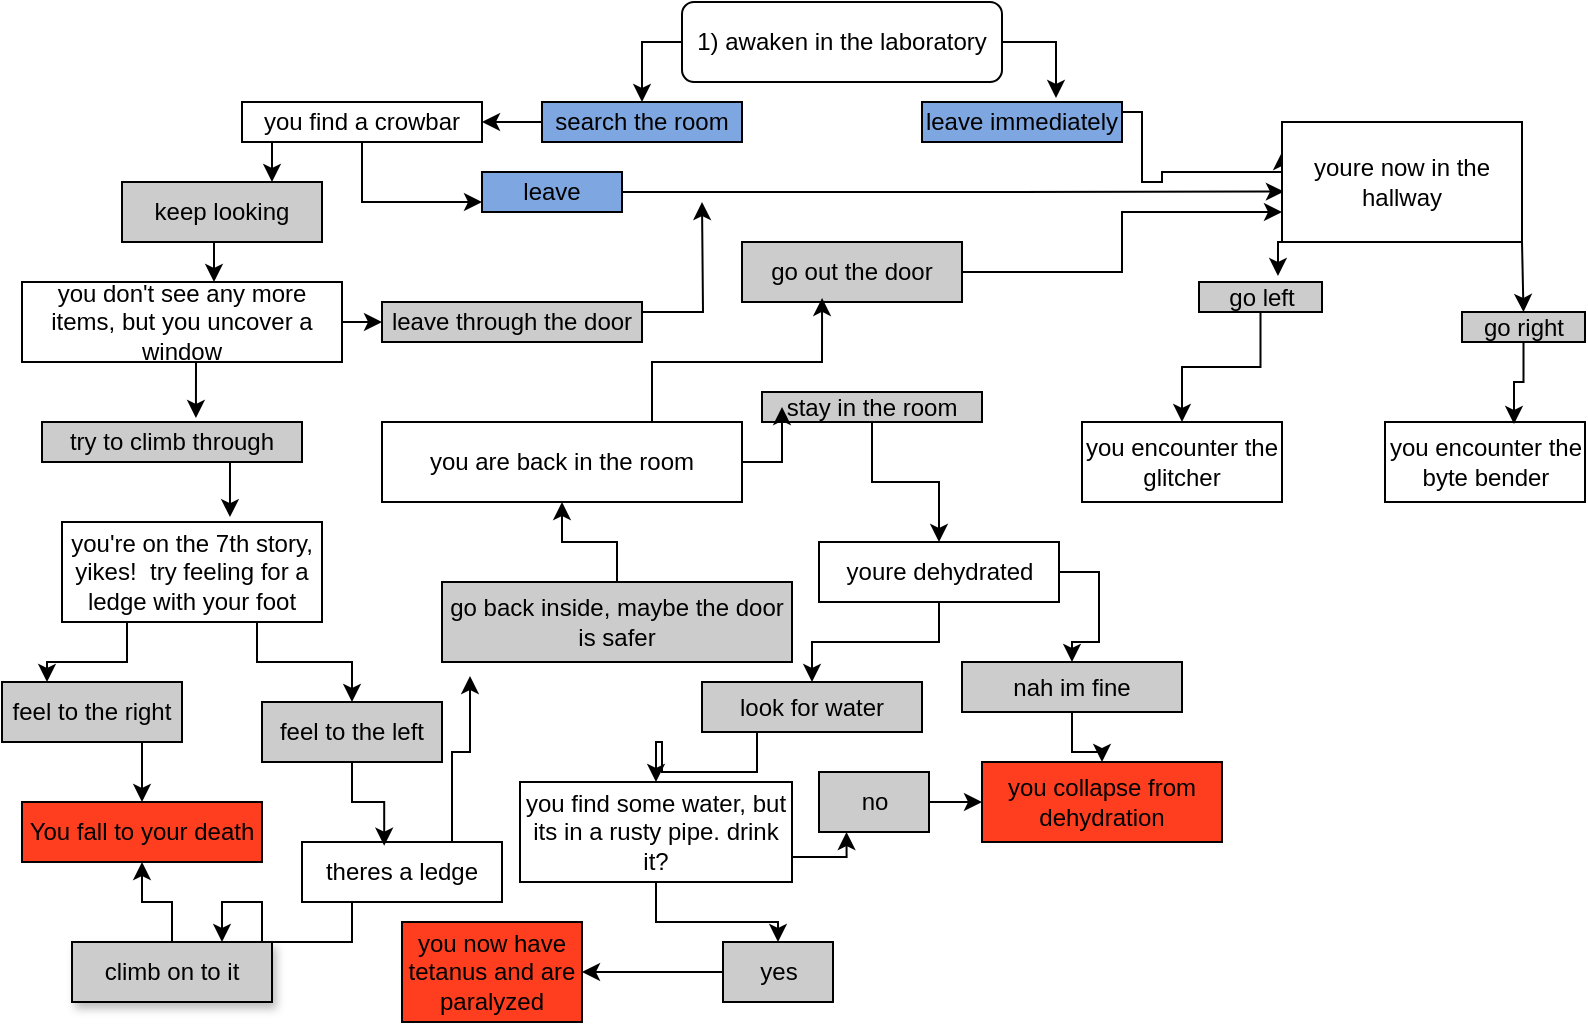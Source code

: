 <mxfile version="24.1.0" type="device" pages="3">
  <diagram id="C5RBs43oDa-KdzZeNtuy" name="main">
    <mxGraphModel dx="1434" dy="771" grid="1" gridSize="10" guides="1" tooltips="1" connect="1" arrows="1" fold="1" page="1" pageScale="1" pageWidth="827" pageHeight="1169" math="0" shadow="0">
      <root>
        <mxCell id="WIyWlLk6GJQsqaUBKTNV-0" />
        <mxCell id="WIyWlLk6GJQsqaUBKTNV-1" parent="WIyWlLk6GJQsqaUBKTNV-0" />
        <mxCell id="tajFt144Meme0_0gXp2e-2" style="edgeStyle=orthogonalEdgeStyle;rounded=0;orthogonalLoop=1;jettySize=auto;html=1;exitX=0;exitY=0.5;exitDx=0;exitDy=0;" parent="WIyWlLk6GJQsqaUBKTNV-1" source="WIyWlLk6GJQsqaUBKTNV-3" target="tajFt144Meme0_0gXp2e-0" edge="1">
          <mxGeometry relative="1" as="geometry" />
        </mxCell>
        <mxCell id="tajFt144Meme0_0gXp2e-4" style="edgeStyle=orthogonalEdgeStyle;rounded=0;orthogonalLoop=1;jettySize=auto;html=1;exitX=1;exitY=0.5;exitDx=0;exitDy=0;entryX=0.67;entryY=-0.1;entryDx=0;entryDy=0;entryPerimeter=0;" parent="WIyWlLk6GJQsqaUBKTNV-1" source="WIyWlLk6GJQsqaUBKTNV-3" target="tajFt144Meme0_0gXp2e-1" edge="1">
          <mxGeometry relative="1" as="geometry" />
        </mxCell>
        <mxCell id="WIyWlLk6GJQsqaUBKTNV-3" value="1) awaken in the laboratory" style="rounded=1;whiteSpace=wrap;html=1;fontSize=12;glass=0;strokeWidth=1;shadow=0;fillColor=#FFFFFF;" parent="WIyWlLk6GJQsqaUBKTNV-1" vertex="1">
          <mxGeometry x="340" width="160" height="40" as="geometry" />
        </mxCell>
        <mxCell id="tajFt144Meme0_0gXp2e-7" style="edgeStyle=orthogonalEdgeStyle;rounded=0;orthogonalLoop=1;jettySize=auto;html=1;exitX=0;exitY=0.5;exitDx=0;exitDy=0;entryX=1;entryY=0.5;entryDx=0;entryDy=0;fillColor=#7EA6E0;" parent="WIyWlLk6GJQsqaUBKTNV-1" source="tajFt144Meme0_0gXp2e-0" target="tajFt144Meme0_0gXp2e-6" edge="1">
          <mxGeometry relative="1" as="geometry" />
        </mxCell>
        <mxCell id="tajFt144Meme0_0gXp2e-0" value="search the room" style="rounded=0;whiteSpace=wrap;html=1;fillColor=#7EA6E0;" parent="WIyWlLk6GJQsqaUBKTNV-1" vertex="1">
          <mxGeometry x="270" y="50" width="100" height="20" as="geometry" />
        </mxCell>
        <mxCell id="tajFt144Meme0_0gXp2e-13" style="edgeStyle=orthogonalEdgeStyle;rounded=0;orthogonalLoop=1;jettySize=auto;html=1;exitX=1;exitY=0.25;exitDx=0;exitDy=0;entryX=0;entryY=0.25;entryDx=0;entryDy=0;" parent="WIyWlLk6GJQsqaUBKTNV-1" source="tajFt144Meme0_0gXp2e-1" target="MbkP6upGsImHyuMTCcEk-66" edge="1">
          <mxGeometry relative="1" as="geometry">
            <mxPoint x="580" y="55" as="targetPoint" />
            <Array as="points">
              <mxPoint x="570" y="55" />
              <mxPoint x="570" y="90" />
              <mxPoint x="580" y="90" />
              <mxPoint x="580" y="85" />
            </Array>
          </mxGeometry>
        </mxCell>
        <mxCell id="tajFt144Meme0_0gXp2e-1" value="leave immediately" style="rounded=0;whiteSpace=wrap;html=1;fillColor=#7EA6E0;" parent="WIyWlLk6GJQsqaUBKTNV-1" vertex="1">
          <mxGeometry x="460" y="50" width="100" height="20" as="geometry" />
        </mxCell>
        <mxCell id="tajFt144Meme0_0gXp2e-11" style="edgeStyle=orthogonalEdgeStyle;rounded=0;orthogonalLoop=1;jettySize=auto;html=1;exitX=0.5;exitY=1;exitDx=0;exitDy=0;entryX=0;entryY=0.75;entryDx=0;entryDy=0;fillColor=#7EA6E0;" parent="WIyWlLk6GJQsqaUBKTNV-1" source="tajFt144Meme0_0gXp2e-6" target="tajFt144Meme0_0gXp2e-9" edge="1">
          <mxGeometry relative="1" as="geometry" />
        </mxCell>
        <mxCell id="MbkP6upGsImHyuMTCcEk-0" style="edgeStyle=orthogonalEdgeStyle;rounded=0;orthogonalLoop=1;jettySize=auto;html=1;exitX=0.25;exitY=1;exitDx=0;exitDy=0;entryX=0.75;entryY=0;entryDx=0;entryDy=0;fillColor=#7EA6E0;" parent="WIyWlLk6GJQsqaUBKTNV-1" source="tajFt144Meme0_0gXp2e-6" target="tajFt144Meme0_0gXp2e-8" edge="1">
          <mxGeometry relative="1" as="geometry" />
        </mxCell>
        <mxCell id="tajFt144Meme0_0gXp2e-6" value="you find a crowbar" style="rounded=0;whiteSpace=wrap;html=1;fillColor=#FFFFFF;" parent="WIyWlLk6GJQsqaUBKTNV-1" vertex="1">
          <mxGeometry x="120" y="50" width="120" height="20" as="geometry" />
        </mxCell>
        <mxCell id="tajFt144Meme0_0gXp2e-8" value="keep looking" style="rounded=0;whiteSpace=wrap;html=1;fillColor=#CCCCCC;" parent="WIyWlLk6GJQsqaUBKTNV-1" vertex="1">
          <mxGeometry x="60" y="90" width="100" height="30" as="geometry" />
        </mxCell>
        <mxCell id="tajFt144Meme0_0gXp2e-12" style="edgeStyle=orthogonalEdgeStyle;rounded=0;orthogonalLoop=1;jettySize=auto;html=1;exitX=1;exitY=0.5;exitDx=0;exitDy=0;entryX=0.008;entryY=0.58;entryDx=0;entryDy=0;entryPerimeter=0;" parent="WIyWlLk6GJQsqaUBKTNV-1" source="tajFt144Meme0_0gXp2e-9" target="MbkP6upGsImHyuMTCcEk-66" edge="1">
          <mxGeometry relative="1" as="geometry">
            <mxPoint x="570" y="95" as="targetPoint" />
          </mxGeometry>
        </mxCell>
        <mxCell id="tajFt144Meme0_0gXp2e-9" value="leave" style="rounded=0;whiteSpace=wrap;html=1;fillColor=#7EA6E0;" parent="WIyWlLk6GJQsqaUBKTNV-1" vertex="1">
          <mxGeometry x="240" y="85" width="70" height="20" as="geometry" />
        </mxCell>
        <mxCell id="MbkP6upGsImHyuMTCcEk-6" style="edgeStyle=orthogonalEdgeStyle;rounded=0;orthogonalLoop=1;jettySize=auto;html=1;exitX=1;exitY=0.5;exitDx=0;exitDy=0;entryX=0;entryY=0.5;entryDx=0;entryDy=0;" parent="WIyWlLk6GJQsqaUBKTNV-1" source="MbkP6upGsImHyuMTCcEk-1" target="MbkP6upGsImHyuMTCcEk-4" edge="1">
          <mxGeometry relative="1" as="geometry" />
        </mxCell>
        <mxCell id="MbkP6upGsImHyuMTCcEk-1" value="you don&#39;t see any more items, but you uncover a window" style="rounded=0;whiteSpace=wrap;html=1;fillColor=#FFFFFF;" parent="WIyWlLk6GJQsqaUBKTNV-1" vertex="1">
          <mxGeometry x="10" y="140" width="160" height="40" as="geometry" />
        </mxCell>
        <mxCell id="MbkP6upGsImHyuMTCcEk-2" style="edgeStyle=orthogonalEdgeStyle;rounded=0;orthogonalLoop=1;jettySize=auto;html=1;exitX=0.5;exitY=1;exitDx=0;exitDy=0;entryX=0.6;entryY=0;entryDx=0;entryDy=0;entryPerimeter=0;" parent="WIyWlLk6GJQsqaUBKTNV-1" source="tajFt144Meme0_0gXp2e-8" target="MbkP6upGsImHyuMTCcEk-1" edge="1">
          <mxGeometry relative="1" as="geometry" />
        </mxCell>
        <mxCell id="MbkP6upGsImHyuMTCcEk-3" value="try to climb through" style="rounded=0;whiteSpace=wrap;html=1;fillColor=#CCCCCC;" parent="WIyWlLk6GJQsqaUBKTNV-1" vertex="1">
          <mxGeometry x="20" y="210" width="130" height="20" as="geometry" />
        </mxCell>
        <mxCell id="MbkP6upGsImHyuMTCcEk-7" style="edgeStyle=orthogonalEdgeStyle;rounded=0;orthogonalLoop=1;jettySize=auto;html=1;exitX=1;exitY=0.25;exitDx=0;exitDy=0;" parent="WIyWlLk6GJQsqaUBKTNV-1" source="MbkP6upGsImHyuMTCcEk-4" edge="1">
          <mxGeometry relative="1" as="geometry">
            <mxPoint x="350" y="100" as="targetPoint" />
          </mxGeometry>
        </mxCell>
        <mxCell id="MbkP6upGsImHyuMTCcEk-4" value="leave through the door" style="rounded=0;whiteSpace=wrap;html=1;fillColor=#CCCCCC;" parent="WIyWlLk6GJQsqaUBKTNV-1" vertex="1">
          <mxGeometry x="190" y="150" width="130" height="20" as="geometry" />
        </mxCell>
        <mxCell id="MbkP6upGsImHyuMTCcEk-5" style="edgeStyle=orthogonalEdgeStyle;rounded=0;orthogonalLoop=1;jettySize=auto;html=1;exitX=0.5;exitY=1;exitDx=0;exitDy=0;entryX=0.592;entryY=-0.1;entryDx=0;entryDy=0;entryPerimeter=0;" parent="WIyWlLk6GJQsqaUBKTNV-1" source="MbkP6upGsImHyuMTCcEk-1" target="MbkP6upGsImHyuMTCcEk-3" edge="1">
          <mxGeometry relative="1" as="geometry" />
        </mxCell>
        <mxCell id="MbkP6upGsImHyuMTCcEk-16" style="edgeStyle=orthogonalEdgeStyle;rounded=0;orthogonalLoop=1;jettySize=auto;html=1;exitX=0.25;exitY=1;exitDx=0;exitDy=0;entryX=0.25;entryY=0;entryDx=0;entryDy=0;" parent="WIyWlLk6GJQsqaUBKTNV-1" source="MbkP6upGsImHyuMTCcEk-8" target="MbkP6upGsImHyuMTCcEk-11" edge="1">
          <mxGeometry relative="1" as="geometry" />
        </mxCell>
        <mxCell id="MbkP6upGsImHyuMTCcEk-18" style="edgeStyle=orthogonalEdgeStyle;rounded=0;orthogonalLoop=1;jettySize=auto;html=1;exitX=0.75;exitY=1;exitDx=0;exitDy=0;entryX=0.5;entryY=0;entryDx=0;entryDy=0;" parent="WIyWlLk6GJQsqaUBKTNV-1" source="MbkP6upGsImHyuMTCcEk-8" target="MbkP6upGsImHyuMTCcEk-10" edge="1">
          <mxGeometry relative="1" as="geometry" />
        </mxCell>
        <mxCell id="MbkP6upGsImHyuMTCcEk-8" value="you&#39;re on the 7th story, yikes!&amp;nbsp; try feeling for a ledge with your foot" style="rounded=0;whiteSpace=wrap;html=1;" parent="WIyWlLk6GJQsqaUBKTNV-1" vertex="1">
          <mxGeometry x="30" y="260" width="130" height="50" as="geometry" />
        </mxCell>
        <mxCell id="MbkP6upGsImHyuMTCcEk-9" style="edgeStyle=orthogonalEdgeStyle;rounded=0;orthogonalLoop=1;jettySize=auto;html=1;exitX=0.75;exitY=1;exitDx=0;exitDy=0;entryX=0.646;entryY=-0.049;entryDx=0;entryDy=0;entryPerimeter=0;" parent="WIyWlLk6GJQsqaUBKTNV-1" source="MbkP6upGsImHyuMTCcEk-3" target="MbkP6upGsImHyuMTCcEk-8" edge="1">
          <mxGeometry relative="1" as="geometry" />
        </mxCell>
        <mxCell id="MbkP6upGsImHyuMTCcEk-10" value="feel to the left" style="rounded=0;whiteSpace=wrap;html=1;fillColor=#CCCCCC;" parent="WIyWlLk6GJQsqaUBKTNV-1" vertex="1">
          <mxGeometry x="130" y="350" width="90" height="30" as="geometry" />
        </mxCell>
        <mxCell id="MbkP6upGsImHyuMTCcEk-15" style="edgeStyle=orthogonalEdgeStyle;rounded=0;orthogonalLoop=1;jettySize=auto;html=1;exitX=0.5;exitY=1;exitDx=0;exitDy=0;entryX=0.5;entryY=0;entryDx=0;entryDy=0;" parent="WIyWlLk6GJQsqaUBKTNV-1" source="MbkP6upGsImHyuMTCcEk-11" target="MbkP6upGsImHyuMTCcEk-14" edge="1">
          <mxGeometry relative="1" as="geometry" />
        </mxCell>
        <mxCell id="MbkP6upGsImHyuMTCcEk-11" value="feel to the right" style="rounded=0;whiteSpace=wrap;html=1;fillColor=#CCCCCC;" parent="WIyWlLk6GJQsqaUBKTNV-1" vertex="1">
          <mxGeometry y="340" width="90" height="30" as="geometry" />
        </mxCell>
        <mxCell id="MbkP6upGsImHyuMTCcEk-14" value="You fall to your death" style="rounded=0;whiteSpace=wrap;html=1;fillColor=#FF3D1F;" parent="WIyWlLk6GJQsqaUBKTNV-1" vertex="1">
          <mxGeometry x="10" y="400" width="120" height="30" as="geometry" />
        </mxCell>
        <mxCell id="MbkP6upGsImHyuMTCcEk-24" style="edgeStyle=orthogonalEdgeStyle;rounded=0;orthogonalLoop=1;jettySize=auto;html=1;exitX=0.25;exitY=1;exitDx=0;exitDy=0;entryX=0.75;entryY=0;entryDx=0;entryDy=0;" parent="WIyWlLk6GJQsqaUBKTNV-1" source="MbkP6upGsImHyuMTCcEk-20" target="MbkP6upGsImHyuMTCcEk-21" edge="1">
          <mxGeometry relative="1" as="geometry" />
        </mxCell>
        <mxCell id="MbkP6upGsImHyuMTCcEk-20" value="theres a ledge" style="rounded=0;whiteSpace=wrap;html=1;" parent="WIyWlLk6GJQsqaUBKTNV-1" vertex="1">
          <mxGeometry x="150" y="420" width="100" height="30" as="geometry" />
        </mxCell>
        <mxCell id="MbkP6upGsImHyuMTCcEk-23" style="edgeStyle=orthogonalEdgeStyle;rounded=0;orthogonalLoop=1;jettySize=auto;html=1;exitX=0.5;exitY=0;exitDx=0;exitDy=0;" parent="WIyWlLk6GJQsqaUBKTNV-1" source="MbkP6upGsImHyuMTCcEk-21" target="MbkP6upGsImHyuMTCcEk-14" edge="1">
          <mxGeometry relative="1" as="geometry" />
        </mxCell>
        <mxCell id="MbkP6upGsImHyuMTCcEk-42" value="" style="edgeStyle=orthogonalEdgeStyle;rounded=0;orthogonalLoop=1;jettySize=auto;html=1;" parent="WIyWlLk6GJQsqaUBKTNV-1" source="MbkP6upGsImHyuMTCcEk-22" target="MbkP6upGsImHyuMTCcEk-29" edge="1">
          <mxGeometry relative="1" as="geometry" />
        </mxCell>
        <mxCell id="MbkP6upGsImHyuMTCcEk-22" value="go back inside, maybe the door is safer" style="rounded=0;whiteSpace=wrap;html=1;fillColor=#CCCCCC;" parent="WIyWlLk6GJQsqaUBKTNV-1" vertex="1">
          <mxGeometry x="220" y="290" width="175" height="40" as="geometry" />
        </mxCell>
        <mxCell id="MbkP6upGsImHyuMTCcEk-48" value="" style="edgeStyle=orthogonalEdgeStyle;rounded=0;orthogonalLoop=1;jettySize=auto;html=1;" parent="WIyWlLk6GJQsqaUBKTNV-1" source="MbkP6upGsImHyuMTCcEk-26" target="MbkP6upGsImHyuMTCcEk-47" edge="1">
          <mxGeometry relative="1" as="geometry" />
        </mxCell>
        <mxCell id="MbkP6upGsImHyuMTCcEk-26" value="stay in the room" style="rounded=0;whiteSpace=wrap;html=1;fillColor=#CCCCCC;" parent="WIyWlLk6GJQsqaUBKTNV-1" vertex="1">
          <mxGeometry x="380" y="195" width="110" height="15" as="geometry" />
        </mxCell>
        <mxCell id="MbkP6upGsImHyuMTCcEk-27" style="edgeStyle=orthogonalEdgeStyle;rounded=0;orthogonalLoop=1;jettySize=auto;html=1;exitX=0.5;exitY=1;exitDx=0;exitDy=0;entryX=0.411;entryY=0.062;entryDx=0;entryDy=0;entryPerimeter=0;" parent="WIyWlLk6GJQsqaUBKTNV-1" source="MbkP6upGsImHyuMTCcEk-10" target="MbkP6upGsImHyuMTCcEk-20" edge="1">
          <mxGeometry relative="1" as="geometry" />
        </mxCell>
        <mxCell id="MbkP6upGsImHyuMTCcEk-21" value="climb on to it" style="rounded=0;whiteSpace=wrap;html=1;shadow=1;fillColor=#CCCCCC;" parent="WIyWlLk6GJQsqaUBKTNV-1" vertex="1">
          <mxGeometry x="35" y="470" width="100" height="30" as="geometry" />
        </mxCell>
        <mxCell id="MbkP6upGsImHyuMTCcEk-44" style="edgeStyle=orthogonalEdgeStyle;rounded=0;orthogonalLoop=1;jettySize=auto;html=1;entryX=0;entryY=0.75;entryDx=0;entryDy=0;" parent="WIyWlLk6GJQsqaUBKTNV-1" source="MbkP6upGsImHyuMTCcEk-28" target="MbkP6upGsImHyuMTCcEk-66" edge="1">
          <mxGeometry relative="1" as="geometry">
            <mxPoint x="560" y="120" as="targetPoint" />
          </mxGeometry>
        </mxCell>
        <mxCell id="MbkP6upGsImHyuMTCcEk-28" value="go out the door" style="rounded=0;whiteSpace=wrap;html=1;fillColor=#CCCCCC;" parent="WIyWlLk6GJQsqaUBKTNV-1" vertex="1">
          <mxGeometry x="370" y="120" width="110" height="30" as="geometry" />
        </mxCell>
        <mxCell id="MbkP6upGsImHyuMTCcEk-46" value="" style="edgeStyle=orthogonalEdgeStyle;rounded=0;orthogonalLoop=1;jettySize=auto;html=1;" parent="WIyWlLk6GJQsqaUBKTNV-1" source="MbkP6upGsImHyuMTCcEk-29" target="MbkP6upGsImHyuMTCcEk-26" edge="1">
          <mxGeometry relative="1" as="geometry" />
        </mxCell>
        <mxCell id="MbkP6upGsImHyuMTCcEk-29" value="you are back in the room" style="rounded=0;whiteSpace=wrap;html=1;" parent="WIyWlLk6GJQsqaUBKTNV-1" vertex="1">
          <mxGeometry x="190" y="210" width="180" height="40" as="geometry" />
        </mxCell>
        <mxCell id="MbkP6upGsImHyuMTCcEk-41" style="edgeStyle=orthogonalEdgeStyle;rounded=0;orthogonalLoop=1;jettySize=auto;html=1;exitX=0.75;exitY=0;exitDx=0;exitDy=0;entryX=0.08;entryY=1.175;entryDx=0;entryDy=0;entryPerimeter=0;" parent="WIyWlLk6GJQsqaUBKTNV-1" source="MbkP6upGsImHyuMTCcEk-20" target="MbkP6upGsImHyuMTCcEk-22" edge="1">
          <mxGeometry relative="1" as="geometry" />
        </mxCell>
        <mxCell id="MbkP6upGsImHyuMTCcEk-43" style="edgeStyle=orthogonalEdgeStyle;rounded=0;orthogonalLoop=1;jettySize=auto;html=1;exitX=0.75;exitY=0;exitDx=0;exitDy=0;entryX=0.364;entryY=0.933;entryDx=0;entryDy=0;entryPerimeter=0;" parent="WIyWlLk6GJQsqaUBKTNV-1" source="MbkP6upGsImHyuMTCcEk-29" target="MbkP6upGsImHyuMTCcEk-28" edge="1">
          <mxGeometry relative="1" as="geometry" />
        </mxCell>
        <mxCell id="MbkP6upGsImHyuMTCcEk-51" style="edgeStyle=orthogonalEdgeStyle;rounded=0;orthogonalLoop=1;jettySize=auto;html=1;exitX=1;exitY=0.5;exitDx=0;exitDy=0;entryX=0.5;entryY=0;entryDx=0;entryDy=0;" parent="WIyWlLk6GJQsqaUBKTNV-1" source="MbkP6upGsImHyuMTCcEk-47" target="MbkP6upGsImHyuMTCcEk-50" edge="1">
          <mxGeometry relative="1" as="geometry" />
        </mxCell>
        <mxCell id="MbkP6upGsImHyuMTCcEk-52" value="" style="edgeStyle=orthogonalEdgeStyle;rounded=0;orthogonalLoop=1;jettySize=auto;html=1;" parent="WIyWlLk6GJQsqaUBKTNV-1" source="MbkP6upGsImHyuMTCcEk-47" target="MbkP6upGsImHyuMTCcEk-49" edge="1">
          <mxGeometry relative="1" as="geometry" />
        </mxCell>
        <mxCell id="MbkP6upGsImHyuMTCcEk-47" value="youre dehydrated" style="rounded=0;whiteSpace=wrap;html=1;" parent="WIyWlLk6GJQsqaUBKTNV-1" vertex="1">
          <mxGeometry x="408.5" y="270" width="120" height="30" as="geometry" />
        </mxCell>
        <mxCell id="MbkP6upGsImHyuMTCcEk-57" style="edgeStyle=orthogonalEdgeStyle;rounded=0;orthogonalLoop=1;jettySize=auto;html=1;exitX=0.25;exitY=1;exitDx=0;exitDy=0;entryX=0.5;entryY=0;entryDx=0;entryDy=0;" parent="WIyWlLk6GJQsqaUBKTNV-1" source="MbkP6upGsImHyuMTCcEk-49" target="MbkP6upGsImHyuMTCcEk-56" edge="1">
          <mxGeometry relative="1" as="geometry" />
        </mxCell>
        <mxCell id="MbkP6upGsImHyuMTCcEk-49" value="look for water" style="rounded=0;whiteSpace=wrap;html=1;fillColor=#CCCCCC;" parent="WIyWlLk6GJQsqaUBKTNV-1" vertex="1">
          <mxGeometry x="350" y="340" width="110" height="25" as="geometry" />
        </mxCell>
        <mxCell id="MbkP6upGsImHyuMTCcEk-55" value="" style="edgeStyle=orthogonalEdgeStyle;rounded=0;orthogonalLoop=1;jettySize=auto;html=1;" parent="WIyWlLk6GJQsqaUBKTNV-1" source="MbkP6upGsImHyuMTCcEk-50" target="MbkP6upGsImHyuMTCcEk-54" edge="1">
          <mxGeometry relative="1" as="geometry" />
        </mxCell>
        <mxCell id="MbkP6upGsImHyuMTCcEk-50" value="nah im fine" style="rounded=0;whiteSpace=wrap;html=1;fillColor=#CCCCCC;" parent="WIyWlLk6GJQsqaUBKTNV-1" vertex="1">
          <mxGeometry x="480" y="330" width="110" height="25" as="geometry" />
        </mxCell>
        <mxCell id="MbkP6upGsImHyuMTCcEk-54" value="you collapse from dehydration" style="rounded=0;whiteSpace=wrap;html=1;fillColor=#FF3D1F;" parent="WIyWlLk6GJQsqaUBKTNV-1" vertex="1">
          <mxGeometry x="490" y="380" width="120" height="40" as="geometry" />
        </mxCell>
        <mxCell id="MbkP6upGsImHyuMTCcEk-63" value="" style="edgeStyle=orthogonalEdgeStyle;rounded=0;orthogonalLoop=1;jettySize=auto;html=1;" parent="WIyWlLk6GJQsqaUBKTNV-1" source="MbkP6upGsImHyuMTCcEk-56" target="MbkP6upGsImHyuMTCcEk-62" edge="1">
          <mxGeometry relative="1" as="geometry" />
        </mxCell>
        <mxCell id="MbkP6upGsImHyuMTCcEk-74" style="edgeStyle=orthogonalEdgeStyle;rounded=0;orthogonalLoop=1;jettySize=auto;html=1;exitX=1;exitY=0.75;exitDx=0;exitDy=0;entryX=0.25;entryY=1;entryDx=0;entryDy=0;" parent="WIyWlLk6GJQsqaUBKTNV-1" source="MbkP6upGsImHyuMTCcEk-56" target="MbkP6upGsImHyuMTCcEk-59" edge="1">
          <mxGeometry relative="1" as="geometry" />
        </mxCell>
        <mxCell id="MbkP6upGsImHyuMTCcEk-56" value="you find some water, but its in a rusty pipe. drink it?" style="rounded=0;whiteSpace=wrap;html=1;" parent="WIyWlLk6GJQsqaUBKTNV-1" vertex="1">
          <mxGeometry x="259" y="390" width="136" height="50" as="geometry" />
        </mxCell>
        <mxCell id="MbkP6upGsImHyuMTCcEk-60" value="" style="edgeStyle=orthogonalEdgeStyle;rounded=0;orthogonalLoop=1;jettySize=auto;html=1;" parent="WIyWlLk6GJQsqaUBKTNV-1" source="MbkP6upGsImHyuMTCcEk-59" target="MbkP6upGsImHyuMTCcEk-54" edge="1">
          <mxGeometry relative="1" as="geometry" />
        </mxCell>
        <mxCell id="MbkP6upGsImHyuMTCcEk-59" value="no" style="rounded=0;whiteSpace=wrap;html=1;fillColor=#CCCCCC;" parent="WIyWlLk6GJQsqaUBKTNV-1" vertex="1">
          <mxGeometry x="408.5" y="385" width="55" height="30" as="geometry" />
        </mxCell>
        <mxCell id="MbkP6upGsImHyuMTCcEk-65" value="" style="edgeStyle=orthogonalEdgeStyle;rounded=0;orthogonalLoop=1;jettySize=auto;html=1;" parent="WIyWlLk6GJQsqaUBKTNV-1" source="MbkP6upGsImHyuMTCcEk-62" target="MbkP6upGsImHyuMTCcEk-64" edge="1">
          <mxGeometry relative="1" as="geometry" />
        </mxCell>
        <mxCell id="MbkP6upGsImHyuMTCcEk-62" value="yes" style="rounded=0;whiteSpace=wrap;html=1;fillColor=#CCCCCC;" parent="WIyWlLk6GJQsqaUBKTNV-1" vertex="1">
          <mxGeometry x="360.5" y="470" width="55" height="30" as="geometry" />
        </mxCell>
        <mxCell id="MbkP6upGsImHyuMTCcEk-64" value="you now have tetanus and are paralyzed" style="rounded=0;whiteSpace=wrap;html=1;fillColor=#FF3D1F;" parent="WIyWlLk6GJQsqaUBKTNV-1" vertex="1">
          <mxGeometry x="200" y="460" width="90" height="50" as="geometry" />
        </mxCell>
        <mxCell id="MbkP6upGsImHyuMTCcEk-71" style="edgeStyle=orthogonalEdgeStyle;rounded=0;orthogonalLoop=1;jettySize=auto;html=1;exitX=1;exitY=1;exitDx=0;exitDy=0;entryX=0.5;entryY=0;entryDx=0;entryDy=0;" parent="WIyWlLk6GJQsqaUBKTNV-1" source="MbkP6upGsImHyuMTCcEk-66" target="MbkP6upGsImHyuMTCcEk-68" edge="1">
          <mxGeometry relative="1" as="geometry" />
        </mxCell>
        <mxCell id="MbkP6upGsImHyuMTCcEk-66" value="youre now in the hallway" style="rounded=0;whiteSpace=wrap;html=1;" parent="WIyWlLk6GJQsqaUBKTNV-1" vertex="1">
          <mxGeometry x="640" y="60" width="120" height="60" as="geometry" />
        </mxCell>
        <mxCell id="MbkP6upGsImHyuMTCcEk-76" style="edgeStyle=orthogonalEdgeStyle;rounded=0;orthogonalLoop=1;jettySize=auto;html=1;entryX=0.5;entryY=0;entryDx=0;entryDy=0;" parent="WIyWlLk6GJQsqaUBKTNV-1" source="MbkP6upGsImHyuMTCcEk-67" target="MbkP6upGsImHyuMTCcEk-75" edge="1">
          <mxGeometry relative="1" as="geometry" />
        </mxCell>
        <mxCell id="MbkP6upGsImHyuMTCcEk-67" value="go left" style="rounded=0;whiteSpace=wrap;html=1;fillColor=#CCCCCC;" parent="WIyWlLk6GJQsqaUBKTNV-1" vertex="1">
          <mxGeometry x="598.5" y="140" width="61.5" height="15" as="geometry" />
        </mxCell>
        <mxCell id="MbkP6upGsImHyuMTCcEk-68" value="go right" style="rounded=0;whiteSpace=wrap;html=1;fillColor=#CCCCCC;" parent="WIyWlLk6GJQsqaUBKTNV-1" vertex="1">
          <mxGeometry x="730" y="155" width="61.5" height="15" as="geometry" />
        </mxCell>
        <mxCell id="MbkP6upGsImHyuMTCcEk-70" style="edgeStyle=orthogonalEdgeStyle;rounded=0;orthogonalLoop=1;jettySize=auto;html=1;exitX=0.25;exitY=1;exitDx=0;exitDy=0;entryX=0.642;entryY=-0.2;entryDx=0;entryDy=0;entryPerimeter=0;" parent="WIyWlLk6GJQsqaUBKTNV-1" source="MbkP6upGsImHyuMTCcEk-66" target="MbkP6upGsImHyuMTCcEk-67" edge="1">
          <mxGeometry relative="1" as="geometry" />
        </mxCell>
        <mxCell id="MbkP6upGsImHyuMTCcEk-75" value="you encounter the glitcher" style="rounded=0;whiteSpace=wrap;html=1;" parent="WIyWlLk6GJQsqaUBKTNV-1" vertex="1">
          <mxGeometry x="540" y="210" width="100" height="40" as="geometry" />
        </mxCell>
        <mxCell id="MbkP6upGsImHyuMTCcEk-78" value="you encounter the byte bender" style="rounded=0;whiteSpace=wrap;html=1;" parent="WIyWlLk6GJQsqaUBKTNV-1" vertex="1">
          <mxGeometry x="691.5" y="210" width="100" height="40" as="geometry" />
        </mxCell>
        <mxCell id="MbkP6upGsImHyuMTCcEk-79" style="edgeStyle=orthogonalEdgeStyle;rounded=0;orthogonalLoop=1;jettySize=auto;html=1;entryX=0.645;entryY=0.025;entryDx=0;entryDy=0;entryPerimeter=0;" parent="WIyWlLk6GJQsqaUBKTNV-1" source="MbkP6upGsImHyuMTCcEk-68" target="MbkP6upGsImHyuMTCcEk-78" edge="1">
          <mxGeometry relative="1" as="geometry" />
        </mxCell>
      </root>
    </mxGraphModel>
  </diagram>
  <diagram id="b1zQ17-YlDQdusZBiJ1T" name="glitcher">
    <mxGraphModel dx="1696" dy="-339" grid="1" gridSize="10" guides="1" tooltips="1" connect="1" arrows="1" fold="1" page="1" pageScale="1" pageWidth="850" pageHeight="1100" math="0" shadow="0">
      <root>
        <mxCell id="0" />
        <mxCell id="1" parent="0" />
        <mxCell id="7ll33GOGdLyXnNrk37ep-1" value="you encounter the glitcher. he launches his first attack, a laserlike beam of corrupted code" style="whiteSpace=wrap;html=1;" parent="1" vertex="1">
          <mxGeometry x="-490" y="1100" width="140" height="80" as="geometry" />
        </mxCell>
        <mxCell id="7ll33GOGdLyXnNrk37ep-2" value="dodge to the left" style="whiteSpace=wrap;html=1;fillColor=#CCCCCC;" parent="1" vertex="1">
          <mxGeometry x="-705" y="1165" width="130" height="30" as="geometry" />
        </mxCell>
        <mxCell id="b-PW-BUJUct7SB3stRK7-26" style="edgeStyle=orthogonalEdgeStyle;rounded=0;orthogonalLoop=1;jettySize=auto;html=1;exitX=0.5;exitY=1;exitDx=0;exitDy=0;" parent="1" source="7ll33GOGdLyXnNrk37ep-3" target="b-PW-BUJUct7SB3stRK7-25" edge="1">
          <mxGeometry relative="1" as="geometry" />
        </mxCell>
        <mxCell id="7ll33GOGdLyXnNrk37ep-3" value="dodge to the right" style="whiteSpace=wrap;html=1;fillColor=#CCCCCC;" parent="1" vertex="1">
          <mxGeometry x="-415" y="1240" width="130" height="30" as="geometry" />
        </mxCell>
        <mxCell id="7ll33GOGdLyXnNrk37ep-5" style="edgeStyle=orthogonalEdgeStyle;rounded=0;orthogonalLoop=1;jettySize=auto;html=1;exitX=0.75;exitY=1;exitDx=0;exitDy=0;entryX=0.2;entryY=-0.067;entryDx=0;entryDy=0;entryPerimeter=0;" parent="1" source="7ll33GOGdLyXnNrk37ep-1" target="7ll33GOGdLyXnNrk37ep-3" edge="1">
          <mxGeometry relative="1" as="geometry" />
        </mxCell>
        <mxCell id="7ll33GOGdLyXnNrk37ep-6" style="edgeStyle=orthogonalEdgeStyle;rounded=0;orthogonalLoop=1;jettySize=auto;html=1;exitX=0.25;exitY=1;exitDx=0;exitDy=0;entryX=0.869;entryY=-0.067;entryDx=0;entryDy=0;entryPerimeter=0;" parent="1" source="7ll33GOGdLyXnNrk37ep-1" target="7ll33GOGdLyXnNrk37ep-2" edge="1">
          <mxGeometry relative="1" as="geometry" />
        </mxCell>
        <mxCell id="b-PW-BUJUct7SB3stRK7-4" style="edgeStyle=orthogonalEdgeStyle;rounded=0;orthogonalLoop=1;jettySize=auto;html=1;exitX=0.25;exitY=1;exitDx=0;exitDy=0;entryX=0.5;entryY=0;entryDx=0;entryDy=0;" parent="1" source="YMpGi-tXIN5TICnSy7nA-1" target="b-PW-BUJUct7SB3stRK7-2" edge="1">
          <mxGeometry relative="1" as="geometry" />
        </mxCell>
        <mxCell id="b-PW-BUJUct7SB3stRK7-5" style="edgeStyle=orthogonalEdgeStyle;rounded=0;orthogonalLoop=1;jettySize=auto;html=1;exitX=0.75;exitY=1;exitDx=0;exitDy=0;" parent="1" source="YMpGi-tXIN5TICnSy7nA-1" target="b-PW-BUJUct7SB3stRK7-3" edge="1">
          <mxGeometry relative="1" as="geometry" />
        </mxCell>
        <mxCell id="YMpGi-tXIN5TICnSy7nA-1" value="you evade the blast, but as you roll, a stray drop of bug ridden code (c++ written by an intern) hits your right foot. it will begin to spread and you will die when it reaches 51% of your body. you are at 2%. to cure the infection, kill the Glitcher." style="rounded=0;whiteSpace=wrap;html=1;" parent="1" vertex="1">
          <mxGeometry x="-810" y="1270" width="210" height="100" as="geometry" />
        </mxCell>
        <mxCell id="YMpGi-tXIN5TICnSy7nA-2" style="edgeStyle=orthogonalEdgeStyle;rounded=0;orthogonalLoop=1;jettySize=auto;html=1;exitX=0.5;exitY=1;exitDx=0;exitDy=0;entryX=0.548;entryY=0.03;entryDx=0;entryDy=0;entryPerimeter=0;" parent="1" source="7ll33GOGdLyXnNrk37ep-2" target="YMpGi-tXIN5TICnSy7nA-1" edge="1">
          <mxGeometry relative="1" as="geometry" />
        </mxCell>
        <mxCell id="b-PW-BUJUct7SB3stRK7-2" value="charge straight at the glitcher" style="rounded=0;whiteSpace=wrap;html=1;fillColor=#CCCCCC;" parent="1" vertex="1">
          <mxGeometry x="-840" y="1400" width="130" height="40" as="geometry" />
        </mxCell>
        <mxCell id="b-PW-BUJUct7SB3stRK7-16" style="edgeStyle=orthogonalEdgeStyle;rounded=0;orthogonalLoop=1;jettySize=auto;html=1;exitX=0.5;exitY=1;exitDx=0;exitDy=0;entryX=0.25;entryY=0;entryDx=0;entryDy=0;" parent="1" source="b-PW-BUJUct7SB3stRK7-3" target="b-PW-BUJUct7SB3stRK7-15" edge="1">
          <mxGeometry relative="1" as="geometry" />
        </mxCell>
        <mxCell id="b-PW-BUJUct7SB3stRK7-3" value="run around to the side of the glitcher" style="rounded=0;whiteSpace=wrap;html=1;fillColor=#CCCCCC;" parent="1" vertex="1">
          <mxGeometry x="-680" y="1400" width="130" height="40" as="geometry" />
        </mxCell>
        <mxCell id="b-PW-BUJUct7SB3stRK7-9" style="edgeStyle=orthogonalEdgeStyle;rounded=0;orthogonalLoop=1;jettySize=auto;html=1;exitX=0.25;exitY=1;exitDx=0;exitDy=0;" parent="1" source="b-PW-BUJUct7SB3stRK7-6" target="b-PW-BUJUct7SB3stRK7-8" edge="1">
          <mxGeometry relative="1" as="geometry" />
        </mxCell>
        <mxCell id="b-PW-BUJUct7SB3stRK7-11" style="edgeStyle=orthogonalEdgeStyle;rounded=0;orthogonalLoop=1;jettySize=auto;html=1;exitX=0.75;exitY=1;exitDx=0;exitDy=0;entryX=0.5;entryY=0;entryDx=0;entryDy=0;" parent="1" source="b-PW-BUJUct7SB3stRK7-6" target="b-PW-BUJUct7SB3stRK7-10" edge="1">
          <mxGeometry relative="1" as="geometry" />
        </mxCell>
        <mxCell id="b-PW-BUJUct7SB3stRK7-6" value="well that was foolish. the glitcher has caught you. stun him by figuring out what this javascript snippet will return:&amp;nbsp;console.log(5 + true);&amp;nbsp;" style="rounded=0;whiteSpace=wrap;html=1;" parent="1" vertex="1">
          <mxGeometry x="-835" y="1500" width="225" height="60" as="geometry" />
        </mxCell>
        <mxCell id="b-PW-BUJUct7SB3stRK7-7" style="edgeStyle=orthogonalEdgeStyle;rounded=0;orthogonalLoop=1;jettySize=auto;html=1;exitX=0.5;exitY=1;exitDx=0;exitDy=0;entryX=0.293;entryY=-0.033;entryDx=0;entryDy=0;entryPerimeter=0;" parent="1" source="b-PW-BUJUct7SB3stRK7-2" target="b-PW-BUJUct7SB3stRK7-6" edge="1">
          <mxGeometry relative="1" as="geometry" />
        </mxCell>
        <mxCell id="b-PW-BUJUct7SB3stRK7-8" value="NaN" style="rounded=0;whiteSpace=wrap;html=1;fillColor=#CCCCCC;" parent="1" vertex="1">
          <mxGeometry x="-830" y="1590" width="60" height="30" as="geometry" />
        </mxCell>
        <mxCell id="b-PW-BUJUct7SB3stRK7-18" style="edgeStyle=orthogonalEdgeStyle;rounded=0;orthogonalLoop=1;jettySize=auto;html=1;exitX=0.5;exitY=1;exitDx=0;exitDy=0;" parent="1" source="b-PW-BUJUct7SB3stRK7-10" target="b-PW-BUJUct7SB3stRK7-17" edge="1">
          <mxGeometry relative="1" as="geometry" />
        </mxCell>
        <mxCell id="b-PW-BUJUct7SB3stRK7-10" value="6" style="rounded=0;whiteSpace=wrap;html=1;fillColor=#CCCCCC;" parent="1" vertex="1">
          <mxGeometry x="-690" y="1590" width="60" height="30" as="geometry" />
        </mxCell>
        <mxCell id="b-PW-BUJUct7SB3stRK7-12" value="You try to wriggle free from the glitchers grasp, but it uses its sharp fangs to SQL inject you with malicious code. You bleed out from your wounds." style="rounded=0;whiteSpace=wrap;html=1;fillColor=#FF3D1F;" parent="1" vertex="1">
          <mxGeometry x="-840" y="2020" width="210" height="60" as="geometry" />
        </mxCell>
        <mxCell id="b-PW-BUJUct7SB3stRK7-14" style="edgeStyle=orthogonalEdgeStyle;rounded=0;orthogonalLoop=1;jettySize=auto;html=1;exitX=0.5;exitY=1;exitDx=0;exitDy=0;entryX=0.105;entryY=-0.033;entryDx=0;entryDy=0;entryPerimeter=0;" parent="1" source="b-PW-BUJUct7SB3stRK7-8" target="b-PW-BUJUct7SB3stRK7-12" edge="1">
          <mxGeometry relative="1" as="geometry" />
        </mxCell>
        <mxCell id="HWxFE-YdthxAO3Wq9E3C-3" style="edgeStyle=orthogonalEdgeStyle;rounded=0;orthogonalLoop=1;jettySize=auto;html=1;entryX=0.5;entryY=0;entryDx=0;entryDy=0;" parent="1" source="b-PW-BUJUct7SB3stRK7-15" target="HWxFE-YdthxAO3Wq9E3C-2" edge="1">
          <mxGeometry relative="1" as="geometry" />
        </mxCell>
        <mxCell id="b-PW-BUJUct7SB3stRK7-15" value="you&#39;re now on the left side of the glitcher, and you ran fast enough that it didnt see you yet. but the infection is now at 20% of your body." style="rounded=0;whiteSpace=wrap;html=1;" parent="1" vertex="1">
          <mxGeometry x="-610" y="1500" width="205" height="60" as="geometry" />
        </mxCell>
        <mxCell id="b-PW-BUJUct7SB3stRK7-21" style="edgeStyle=orthogonalEdgeStyle;rounded=0;orthogonalLoop=1;jettySize=auto;html=1;exitX=0.25;exitY=1;exitDx=0;exitDy=0;entryX=0.5;entryY=0;entryDx=0;entryDy=0;" parent="1" source="b-PW-BUJUct7SB3stRK7-17" target="b-PW-BUJUct7SB3stRK7-19" edge="1">
          <mxGeometry relative="1" as="geometry" />
        </mxCell>
        <mxCell id="b-PW-BUJUct7SB3stRK7-24" value="" style="edgeStyle=orthogonalEdgeStyle;rounded=0;orthogonalLoop=1;jettySize=auto;html=1;" parent="1" source="b-PW-BUJUct7SB3stRK7-17" target="b-PW-BUJUct7SB3stRK7-20" edge="1">
          <mxGeometry relative="1" as="geometry" />
        </mxCell>
        <mxCell id="b-PW-BUJUct7SB3stRK7-17" value="you manage to stun the glitcher long enough to escape, using the power of javascript&#39;s weird type coercion. what now?&amp;nbsp;" style="rounded=0;whiteSpace=wrap;html=1;" parent="1" vertex="1">
          <mxGeometry x="-710" y="1650" width="160" height="70" as="geometry" />
        </mxCell>
        <mxCell id="b-PW-BUJUct7SB3stRK7-23" value="" style="edgeStyle=orthogonalEdgeStyle;rounded=0;orthogonalLoop=1;jettySize=auto;html=1;" parent="1" source="b-PW-BUJUct7SB3stRK7-19" target="b-PW-BUJUct7SB3stRK7-22" edge="1">
          <mxGeometry relative="1" as="geometry" />
        </mxCell>
        <mxCell id="b-PW-BUJUct7SB3stRK7-19" value="look for an exit" style="rounded=0;whiteSpace=wrap;html=1;fillColor=#CCCCCC;" parent="1" vertex="1">
          <mxGeometry x="-760" y="1760" width="110" height="30" as="geometry" />
        </mxCell>
        <mxCell id="_RgGMKZWbLHqTMXaqtxr-3" value="" style="edgeStyle=orthogonalEdgeStyle;rounded=0;orthogonalLoop=1;jettySize=auto;html=1;" parent="1" source="b-PW-BUJUct7SB3stRK7-20" target="_RgGMKZWbLHqTMXaqtxr-2" edge="1">
          <mxGeometry relative="1" as="geometry" />
        </mxCell>
        <mxCell id="b-PW-BUJUct7SB3stRK7-20" value="try to debug the glitcher and restore him back to his human form" style="rounded=0;whiteSpace=wrap;html=1;fillColor=#CCCCCC;" parent="1" vertex="1">
          <mxGeometry x="-600" y="1760" width="170" height="50" as="geometry" />
        </mxCell>
        <mxCell id="b-PW-BUJUct7SB3stRK7-22" value="you spot a door and manage to leave the glitcher in the dust. unfortunately, jens moenig, creator of Snap! is incredibly mad at you for writing your ap csp create task in rust and decides that he will use the supreme power of alonzo to end your playthrough. game over." style="rounded=0;whiteSpace=wrap;html=1;fillColor=#FF3D1F;" parent="1" vertex="1">
          <mxGeometry x="-785" y="1850" width="165" height="160" as="geometry" />
        </mxCell>
        <mxCell id="b-PW-BUJUct7SB3stRK7-25" value="the glitcher anticipates your move, and before you can react, he forces you to reply &quot;LGTM! :) &quot; on a junior dev&#39;s bug ridden commit and push it to production without review. Linus Torvalds smites you for this sin." style="rounded=0;whiteSpace=wrap;html=1;fillColor=#FF3D1F;" parent="1" vertex="1">
          <mxGeometry x="-260" y="1130" width="230" height="100" as="geometry" />
        </mxCell>
        <mxCell id="_RgGMKZWbLHqTMXaqtxr-1" style="edgeStyle=orthogonalEdgeStyle;rounded=0;orthogonalLoop=1;jettySize=auto;html=1;exitX=1;exitY=1;exitDx=0;exitDy=0;entryX=0.856;entryY=1.046;entryDx=0;entryDy=0;entryPerimeter=0;" parent="1" source="b-PW-BUJUct7SB3stRK7-22" target="b-PW-BUJUct7SB3stRK7-22" edge="1">
          <mxGeometry relative="1" as="geometry" />
        </mxCell>
        <mxCell id="_RgGMKZWbLHqTMXaqtxr-7" style="edgeStyle=orthogonalEdgeStyle;rounded=0;orthogonalLoop=1;jettySize=auto;html=1;exitX=0.25;exitY=1;exitDx=0;exitDy=0;entryX=0.5;entryY=0;entryDx=0;entryDy=0;shadow=1;fillColor=#CCCCCC;" parent="1" source="_RgGMKZWbLHqTMXaqtxr-2" target="_RgGMKZWbLHqTMXaqtxr-4" edge="1">
          <mxGeometry relative="1" as="geometry" />
        </mxCell>
        <mxCell id="_RgGMKZWbLHqTMXaqtxr-2" value="you examine the glitcher, and discover a usb port on the back of his neck. you climb up and plug in your laptop. its hacking time!" style="rounded=0;whiteSpace=wrap;html=1;" parent="1" vertex="1">
          <mxGeometry x="-590" y="1850" width="170" height="70" as="geometry" />
        </mxCell>
        <mxCell id="_RgGMKZWbLHqTMXaqtxr-10" style="edgeStyle=orthogonalEdgeStyle;rounded=0;orthogonalLoop=1;jettySize=auto;html=1;" parent="1" source="_RgGMKZWbLHqTMXaqtxr-4" target="_RgGMKZWbLHqTMXaqtxr-8" edge="1">
          <mxGeometry relative="1" as="geometry" />
        </mxCell>
        <mxCell id="_RgGMKZWbLHqTMXaqtxr-4" value="use arch linux" style="rounded=0;whiteSpace=wrap;html=1;shadow=0;fillColor=#CCCCCC;" parent="1" vertex="1">
          <mxGeometry x="-600" y="1940" width="95" height="20" as="geometry" />
        </mxCell>
        <mxCell id="_RgGMKZWbLHqTMXaqtxr-12" style="edgeStyle=orthogonalEdgeStyle;rounded=0;orthogonalLoop=1;jettySize=auto;html=1;exitX=0.5;exitY=1;exitDx=0;exitDy=0;entryX=0.5;entryY=0;entryDx=0;entryDy=0;" parent="1" source="_RgGMKZWbLHqTMXaqtxr-5" target="_RgGMKZWbLHqTMXaqtxr-11" edge="1">
          <mxGeometry relative="1" as="geometry" />
        </mxCell>
        <mxCell id="_RgGMKZWbLHqTMXaqtxr-5" value="use kali linux" style="rounded=0;whiteSpace=wrap;html=1;shadow=0;fillColor=#CCCCCC;" parent="1" vertex="1">
          <mxGeometry x="-500" y="1940" width="95" height="20" as="geometry" />
        </mxCell>
        <mxCell id="_RgGMKZWbLHqTMXaqtxr-6" style="edgeStyle=orthogonalEdgeStyle;rounded=0;orthogonalLoop=1;jettySize=auto;html=1;exitX=0.75;exitY=1;exitDx=0;exitDy=0;entryX=0.6;entryY=0.05;entryDx=0;entryDy=0;entryPerimeter=0;shadow=1;fillColor=#CCCCCC;" parent="1" source="_RgGMKZWbLHqTMXaqtxr-2" target="_RgGMKZWbLHqTMXaqtxr-5" edge="1">
          <mxGeometry relative="1" as="geometry" />
        </mxCell>
        <mxCell id="_RgGMKZWbLHqTMXaqtxr-8" value="you&#39;ve chosen Arch, the neckbeard distro. overwhelmed by the complicated install process, you break down mentally and fall to the floor, uncontrollably screaming &quot;I USE ARCH BY THE WAY&quot;. mission failed, we&#39;ll get em next time" style="rounded=0;whiteSpace=wrap;html=1;fillColor=#FF3D1F;" parent="1" vertex="1">
          <mxGeometry x="-705" y="2090" width="275" height="80" as="geometry" />
        </mxCell>
        <mxCell id="_RgGMKZWbLHqTMXaqtxr-21" style="edgeStyle=orthogonalEdgeStyle;rounded=0;orthogonalLoop=1;jettySize=auto;html=1;exitX=0.5;exitY=1;exitDx=0;exitDy=0;entryX=0.5;entryY=0;entryDx=0;entryDy=0;" parent="1" source="_RgGMKZWbLHqTMXaqtxr-11" target="_RgGMKZWbLHqTMXaqtxr-13" edge="1">
          <mxGeometry relative="1" as="geometry" />
        </mxCell>
        <mxCell id="_RgGMKZWbLHqTMXaqtxr-23" style="edgeStyle=orthogonalEdgeStyle;rounded=0;orthogonalLoop=1;jettySize=auto;html=1;exitX=1;exitY=0.5;exitDx=0;exitDy=0;entryX=0;entryY=0.5;entryDx=0;entryDy=0;" parent="1" source="_RgGMKZWbLHqTMXaqtxr-11" target="_RgGMKZWbLHqTMXaqtxr-14" edge="1">
          <mxGeometry relative="1" as="geometry" />
        </mxCell>
        <mxCell id="_RgGMKZWbLHqTMXaqtxr-11" value="you boot up kali linux, and open the terminal. what do you type?" style="rounded=0;whiteSpace=wrap;html=1;" parent="1" vertex="1">
          <mxGeometry x="-410" y="2000" width="120" height="60" as="geometry" />
        </mxCell>
        <mxCell id="_RgGMKZWbLHqTMXaqtxr-13" value="&lt;div&gt;:(){ :|:&amp;amp; };:&lt;/div&gt;" style="rounded=0;whiteSpace=wrap;html=1;fillColor=#CCCCCC;" parent="1" vertex="1">
          <mxGeometry x="-405" y="2110" width="70" height="30" as="geometry" />
        </mxCell>
        <mxCell id="_RgGMKZWbLHqTMXaqtxr-24" value="" style="edgeStyle=orthogonalEdgeStyle;rounded=0;orthogonalLoop=1;jettySize=auto;html=1;" parent="1" source="_RgGMKZWbLHqTMXaqtxr-14" target="_RgGMKZWbLHqTMXaqtxr-17" edge="1">
          <mxGeometry relative="1" as="geometry" />
        </mxCell>
        <mxCell id="_RgGMKZWbLHqTMXaqtxr-14" value="if (goingToKillMe) { pleaseDont() }" style="rounded=0;whiteSpace=wrap;html=1;fillColor=#CCCCCC;" parent="1" vertex="1">
          <mxGeometry x="-260" y="2010" width="200" height="40" as="geometry" />
        </mxCell>
        <mxCell id="_RgGMKZWbLHqTMXaqtxr-27" style="edgeStyle=orthogonalEdgeStyle;rounded=0;orthogonalLoop=1;jettySize=auto;html=1;exitX=0.75;exitY=0;exitDx=0;exitDy=0;" parent="1" source="_RgGMKZWbLHqTMXaqtxr-17" target="_RgGMKZWbLHqTMXaqtxr-25" edge="1">
          <mxGeometry relative="1" as="geometry" />
        </mxCell>
        <mxCell id="_RgGMKZWbLHqTMXaqtxr-17" value="the glitcher doesn&#39;t understand javascript, and its circuitry begins smoking trying to process the abomination. it disappears in a cloud of smoke, and reveals a man once it clears" style="rounded=0;whiteSpace=wrap;html=1;" parent="1" vertex="1">
          <mxGeometry x="-260" y="1870" width="210" height="100" as="geometry" />
        </mxCell>
        <mxCell id="_RgGMKZWbLHqTMXaqtxr-18" value="Good thinking with the forkbomb. but you made one crucial mistake: you&#39;re running it on your own laptop, not the glitcher&#39;s brain. your laptop overheats and shuts down and the glitcher infects you with ransomware. your family must now pay 400 million dollars in bitcoin to save you. game over" style="rounded=0;whiteSpace=wrap;html=1;fillColor=#FF3D1F;" parent="1" vertex="1">
          <mxGeometry x="-320" y="2090" width="320" height="90" as="geometry" />
        </mxCell>
        <mxCell id="_RgGMKZWbLHqTMXaqtxr-22" style="edgeStyle=orthogonalEdgeStyle;rounded=0;orthogonalLoop=1;jettySize=auto;html=1;exitX=1;exitY=0.5;exitDx=0;exitDy=0;entryX=0;entryY=0.433;entryDx=0;entryDy=0;entryPerimeter=0;" parent="1" source="_RgGMKZWbLHqTMXaqtxr-13" target="_RgGMKZWbLHqTMXaqtxr-18" edge="1">
          <mxGeometry relative="1" as="geometry" />
        </mxCell>
        <mxCell id="_RgGMKZWbLHqTMXaqtxr-33" style="edgeStyle=orthogonalEdgeStyle;rounded=0;orthogonalLoop=1;jettySize=auto;html=1;exitX=0.5;exitY=0;exitDx=0;exitDy=0;entryX=0.5;entryY=1;entryDx=0;entryDy=0;" parent="1" source="_RgGMKZWbLHqTMXaqtxr-25" target="_RgGMKZWbLHqTMXaqtxr-32" edge="1">
          <mxGeometry relative="1" as="geometry" />
        </mxCell>
        <mxCell id="_RgGMKZWbLHqTMXaqtxr-25" value="go up to the man" style="rounded=0;whiteSpace=wrap;html=1;fillColor=#CCCCCC;" parent="1" vertex="1">
          <mxGeometry x="-150" y="1800" width="110" height="30" as="geometry" />
        </mxCell>
        <mxCell id="_RgGMKZWbLHqTMXaqtxr-31" style="edgeStyle=orthogonalEdgeStyle;rounded=0;orthogonalLoop=1;jettySize=auto;html=1;" parent="1" source="_RgGMKZWbLHqTMXaqtxr-26" target="_RgGMKZWbLHqTMXaqtxr-30" edge="1">
          <mxGeometry relative="1" as="geometry" />
        </mxCell>
        <mxCell id="_RgGMKZWbLHqTMXaqtxr-26" value="escape through the door" style="rounded=0;whiteSpace=wrap;html=1;fillColor=#CCCCCC;" parent="1" vertex="1">
          <mxGeometry x="-405" y="1890" width="140" height="30" as="geometry" />
        </mxCell>
        <mxCell id="_RgGMKZWbLHqTMXaqtxr-29" style="edgeStyle=orthogonalEdgeStyle;rounded=0;orthogonalLoop=1;jettySize=auto;html=1;exitX=0.25;exitY=0;exitDx=0;exitDy=0;entryX=0.907;entryY=-0.1;entryDx=0;entryDy=0;entryPerimeter=0;" parent="1" source="_RgGMKZWbLHqTMXaqtxr-17" target="_RgGMKZWbLHqTMXaqtxr-26" edge="1">
          <mxGeometry relative="1" as="geometry" />
        </mxCell>
        <mxCell id="_RgGMKZWbLHqTMXaqtxr-30" value="Well, well, well, says jens moenig, creator of Snap. it looks like you decided to write your ap create task in Rust instead of my glorious Snap. Alonzo, take him away! Alonzo, the mascot of Snap, drags you away to a dungeon where you will be forced to write Snap code for all eternity" style="rounded=0;whiteSpace=wrap;html=1;fillColor=#FF3D1F;" parent="1" vertex="1">
          <mxGeometry x="-412.5" y="1690" width="192.5" height="140" as="geometry" />
        </mxCell>
        <mxCell id="_RgGMKZWbLHqTMXaqtxr-35" value="" style="edgeStyle=orthogonalEdgeStyle;rounded=0;orthogonalLoop=1;jettySize=auto;html=1;" parent="1" source="_RgGMKZWbLHqTMXaqtxr-32" target="_RgGMKZWbLHqTMXaqtxr-34" edge="1">
          <mxGeometry relative="1" as="geometry" />
        </mxCell>
        <mxCell id="_RgGMKZWbLHqTMXaqtxr-32" value="whoa, you saved me! i thought id be trapped in that thing forever. I&#39;m dr steiner by the way, i was a researcher here before... the incident. here, let me get that c++ off of you, it was written by an intern here, so its basically poison. look at you! its all over both of your legs. 5 more minutes and you would have turned into a glitcher too. anyway, lets get out of here, i know a back way" style="rounded=0;whiteSpace=wrap;html=1;" parent="1" vertex="1">
          <mxGeometry x="-210" y="1610" width="190" height="170" as="geometry" />
        </mxCell>
        <mxCell id="_RgGMKZWbLHqTMXaqtxr-37" value="" style="edgeStyle=orthogonalEdgeStyle;rounded=0;orthogonalLoop=1;jettySize=auto;html=1;" parent="1" source="_RgGMKZWbLHqTMXaqtxr-34" target="_RgGMKZWbLHqTMXaqtxr-36" edge="1">
          <mxGeometry relative="1" as="geometry" />
        </mxCell>
        <mxCell id="_RgGMKZWbLHqTMXaqtxr-34" value="follow him" style="rounded=0;whiteSpace=wrap;html=1;fillColor=#CCCCCC;" parent="1" vertex="1">
          <mxGeometry x="-210" y="1550" width="120" height="30" as="geometry" />
        </mxCell>
        <mxCell id="_RgGMKZWbLHqTMXaqtxr-36" value="you follow dr steiner through a small trapdoor that you didn&#39;t notice before. he leads you out of the laboratory, before leaving you with these final words: &quot;good luck out there stranger, this is where I leave you. i must try to save the others. dont come back.&quot;&lt;div&gt;you have escaped!&lt;/div&gt;" style="rounded=0;whiteSpace=wrap;html=1;fillColor=#97D077;" parent="1" vertex="1">
          <mxGeometry x="-310" y="1300" width="160" height="160" as="geometry" />
        </mxCell>
        <mxCell id="HWxFE-YdthxAO3Wq9E3C-1" style="edgeStyle=orthogonalEdgeStyle;rounded=0;orthogonalLoop=1;jettySize=auto;html=1;entryX=0.571;entryY=-0.08;entryDx=0;entryDy=0;entryPerimeter=0;" parent="1" source="b-PW-BUJUct7SB3stRK7-15" target="b-PW-BUJUct7SB3stRK7-20" edge="1">
          <mxGeometry relative="1" as="geometry" />
        </mxCell>
        <mxCell id="HWxFE-YdthxAO3Wq9E3C-4" value="" style="edgeStyle=orthogonalEdgeStyle;rounded=0;orthogonalLoop=1;jettySize=auto;html=1;" parent="1" source="HWxFE-YdthxAO3Wq9E3C-2" target="_RgGMKZWbLHqTMXaqtxr-30" edge="1">
          <mxGeometry relative="1" as="geometry" />
        </mxCell>
        <mxCell id="HWxFE-YdthxAO3Wq9E3C-2" value="try to escape through the door to your left" style="rounded=0;whiteSpace=wrap;html=1;fillColor=#CCCCCC;" parent="1" vertex="1">
          <mxGeometry x="-380" y="1570" width="120" height="60" as="geometry" />
        </mxCell>
      </root>
    </mxGraphModel>
  </diagram>
  <diagram id="jYiWsv1bBD_NPVOmAqth" name="byte bender">
    <mxGraphModel dx="1434" dy="771" grid="1" gridSize="10" guides="1" tooltips="1" connect="1" arrows="1" fold="1" page="1" pageScale="1" pageWidth="850" pageHeight="1100" math="0" shadow="0">
      <root>
        <mxCell id="0" />
        <mxCell id="1" parent="0" />
        <mxCell id="h42V3fNfMQcz5TVO3gEC-4" style="edgeStyle=orthogonalEdgeStyle;rounded=0;orthogonalLoop=1;jettySize=auto;html=1;exitX=0.25;exitY=1;exitDx=0;exitDy=0;fillColor=#CCCCCC;" parent="1" source="h42V3fNfMQcz5TVO3gEC-1" target="h42V3fNfMQcz5TVO3gEC-2" edge="1">
          <mxGeometry relative="1" as="geometry" />
        </mxCell>
        <mxCell id="h42V3fNfMQcz5TVO3gEC-5" style="edgeStyle=orthogonalEdgeStyle;rounded=0;orthogonalLoop=1;jettySize=auto;html=1;exitX=0.75;exitY=1;exitDx=0;exitDy=0;entryX=0.5;entryY=0;entryDx=0;entryDy=0;fillColor=#CCCCCC;" parent="1" source="h42V3fNfMQcz5TVO3gEC-1" target="h42V3fNfMQcz5TVO3gEC-3" edge="1">
          <mxGeometry relative="1" as="geometry" />
        </mxCell>
        <mxCell id="h42V3fNfMQcz5TVO3gEC-1" value="You turn left, and see another door which you enter. On the other side is a small kitten.&amp;nbsp;" style="rounded=0;whiteSpace=wrap;html=1;" parent="1" vertex="1">
          <mxGeometry x="310" y="10" width="170" height="70" as="geometry" />
        </mxCell>
        <mxCell id="mvoUAwvOFL0haTO6Dt8D-1" value="" style="edgeStyle=none;curved=1;rounded=0;orthogonalLoop=1;jettySize=auto;html=1;fontSize=12;startSize=8;endSize=8;" parent="1" source="h42V3fNfMQcz5TVO3gEC-2" target="h42V3fNfMQcz5TVO3gEC-19" edge="1">
          <mxGeometry relative="1" as="geometry" />
        </mxCell>
        <mxCell id="h42V3fNfMQcz5TVO3gEC-2" value="pet the kitten" style="rounded=0;whiteSpace=wrap;html=1;fillColor=#CCCCCC;" parent="1" vertex="1">
          <mxGeometry x="260" y="110" width="90" height="30" as="geometry" />
        </mxCell>
        <mxCell id="h42V3fNfMQcz5TVO3gEC-3" value="keep your distance" style="rounded=0;whiteSpace=wrap;html=1;fillColor=#CCCCCC;" parent="1" vertex="1">
          <mxGeometry x="430" y="110" width="120" height="30" as="geometry" />
        </mxCell>
        <mxCell id="rrY8MfztB5kGpNs_pnqm-2" style="edgeStyle=none;curved=1;rounded=0;orthogonalLoop=1;jettySize=auto;html=1;exitX=0.75;exitY=1;exitDx=0;exitDy=0;fontSize=12;startSize=8;endSize=8;" parent="1" source="h42V3fNfMQcz5TVO3gEC-19" target="mvoUAwvOFL0haTO6Dt8D-3" edge="1">
          <mxGeometry relative="1" as="geometry" />
        </mxCell>
        <mxCell id="h42V3fNfMQcz5TVO3gEC-19" value="As your hand reaches for the kitten, it transforms into an eldritch horror beyond human comprehension and lunges for you.&amp;nbsp;" style="rounded=0;whiteSpace=wrap;html=1;" parent="1" vertex="1">
          <mxGeometry y="100" width="220" height="80" as="geometry" />
        </mxCell>
        <mxCell id="t44Yan1_B4iXdV4Ofzrk-2" value="" style="edgeStyle=orthogonalEdgeStyle;rounded=0;orthogonalLoop=1;jettySize=auto;html=1;" parent="1" source="mvoUAwvOFL0haTO6Dt8D-2" target="t44Yan1_B4iXdV4Ofzrk-1" edge="1">
          <mxGeometry relative="1" as="geometry" />
        </mxCell>
        <mxCell id="mvoUAwvOFL0haTO6Dt8D-2" value="dodge left" style="rounded=0;whiteSpace=wrap;html=1;fillColor=#CCCCCC;" parent="1" vertex="1">
          <mxGeometry x="10" y="220" width="80" height="30" as="geometry" />
        </mxCell>
        <mxCell id="qh84-B9v5P9l0jqtQ9WS-2" style="edgeStyle=orthogonalEdgeStyle;rounded=0;orthogonalLoop=1;jettySize=auto;html=1;exitX=0.5;exitY=1;exitDx=0;exitDy=0;entryX=0.5;entryY=0;entryDx=0;entryDy=0;" edge="1" parent="1" source="mvoUAwvOFL0haTO6Dt8D-3" target="qh84-B9v5P9l0jqtQ9WS-1">
          <mxGeometry relative="1" as="geometry" />
        </mxCell>
        <mxCell id="mvoUAwvOFL0haTO6Dt8D-3" value="dodge right" style="rounded=0;whiteSpace=wrap;html=1;fillColor=#CCCCCC;" parent="1" vertex="1">
          <mxGeometry x="190" y="220" width="80" height="30" as="geometry" />
        </mxCell>
        <mxCell id="rrY8MfztB5kGpNs_pnqm-1" style="edgeStyle=none;curved=1;rounded=0;orthogonalLoop=1;jettySize=auto;html=1;exitX=0.25;exitY=1;exitDx=0;exitDy=0;entryX=0.6;entryY=-0.133;entryDx=0;entryDy=0;entryPerimeter=0;fontSize=12;startSize=8;endSize=8;" parent="1" source="h42V3fNfMQcz5TVO3gEC-19" target="mvoUAwvOFL0haTO6Dt8D-2" edge="1">
          <mxGeometry relative="1" as="geometry" />
        </mxCell>
        <mxCell id="t44Yan1_B4iXdV4Ofzrk-5" style="edgeStyle=orthogonalEdgeStyle;rounded=0;orthogonalLoop=1;jettySize=auto;html=1;exitX=0.25;exitY=1;exitDx=0;exitDy=0;" parent="1" source="t44Yan1_B4iXdV4Ofzrk-1" target="t44Yan1_B4iXdV4Ofzrk-3" edge="1">
          <mxGeometry relative="1" as="geometry" />
        </mxCell>
        <mxCell id="t44Yan1_B4iXdV4Ofzrk-6" style="edgeStyle=orthogonalEdgeStyle;rounded=0;orthogonalLoop=1;jettySize=auto;html=1;exitX=0.75;exitY=1;exitDx=0;exitDy=0;" parent="1" source="t44Yan1_B4iXdV4Ofzrk-1" target="t44Yan1_B4iXdV4Ofzrk-4" edge="1">
          <mxGeometry relative="1" as="geometry" />
        </mxCell>
        <mxCell id="t44Yan1_B4iXdV4Ofzrk-1" value="the creature lunges right, trying to predict where you are going to go. as you slide left, it turns to look at you and ends up smashing into a wall, becoming stunned momentarily" style="rounded=0;whiteSpace=wrap;html=1;" parent="1" vertex="1">
          <mxGeometry y="310" width="200" height="90" as="geometry" />
        </mxCell>
        <mxCell id="MiI4YT7C-nWib5My42M--4" value="" style="edgeStyle=orthogonalEdgeStyle;rounded=0;orthogonalLoop=1;jettySize=auto;html=1;" parent="1" source="t44Yan1_B4iXdV4Ofzrk-3" target="MiI4YT7C-nWib5My42M--3" edge="1">
          <mxGeometry relative="1" as="geometry" />
        </mxCell>
        <mxCell id="t44Yan1_B4iXdV4Ofzrk-3" value="look for a weapon to kill it" style="rounded=0;whiteSpace=wrap;html=1;fillColor=#CCCCCC;" parent="1" vertex="1">
          <mxGeometry x="10" y="460" width="110" height="40" as="geometry" />
        </mxCell>
        <mxCell id="MiI4YT7C-nWib5My42M--2" value="" style="edgeStyle=orthogonalEdgeStyle;rounded=0;orthogonalLoop=1;jettySize=auto;html=1;" parent="1" source="t44Yan1_B4iXdV4Ofzrk-4" target="MiI4YT7C-nWib5My42M--1" edge="1">
          <mxGeometry relative="1" as="geometry" />
        </mxCell>
        <mxCell id="t44Yan1_B4iXdV4Ofzrk-4" value="try to escape through the other door" style="rounded=0;whiteSpace=wrap;html=1;fillColor=#CCCCCC;" parent="1" vertex="1">
          <mxGeometry x="170" y="450" width="110" height="40" as="geometry" />
        </mxCell>
        <mxCell id="MiI4YT7C-nWib5My42M--1" value="Well, well, well, says jens moenig, creator of Snap. it looks like you decided to write your ap create task in Rust instead of my glorious Snap. Alonzo, take him away! Alonzo, the mascot of Snap, drags you away to a dungeon where you will be forced to write Snap code for all eternity" style="rounded=0;whiteSpace=wrap;html=1;fillColor=#FF3D1F;" parent="1" vertex="1">
          <mxGeometry x="208.75" y="520" width="192.5" height="140" as="geometry" />
        </mxCell>
        <mxCell id="MiI4YT7C-nWib5My42M--6" style="edgeStyle=orthogonalEdgeStyle;rounded=0;orthogonalLoop=1;jettySize=auto;html=1;exitX=0.25;exitY=1;exitDx=0;exitDy=0;" parent="1" source="MiI4YT7C-nWib5My42M--3" target="MiI4YT7C-nWib5My42M--5" edge="1">
          <mxGeometry relative="1" as="geometry" />
        </mxCell>
        <mxCell id="MiI4YT7C-nWib5My42M--12" style="edgeStyle=orthogonalEdgeStyle;rounded=0;orthogonalLoop=1;jettySize=auto;html=1;exitX=0.75;exitY=1;exitDx=0;exitDy=0;entryX=0.5;entryY=0;entryDx=0;entryDy=0;" parent="1" source="MiI4YT7C-nWib5My42M--3" target="MiI4YT7C-nWib5My42M--9" edge="1">
          <mxGeometry relative="1" as="geometry" />
        </mxCell>
        <mxCell id="MiI4YT7C-nWib5My42M--3" value="you look around the room and spot a Sikorsky HH-60G Pave Hawk helicopter in the corner. get in?" style="rounded=0;whiteSpace=wrap;html=1;" parent="1" vertex="1">
          <mxGeometry x="20" y="530" width="140" height="80" as="geometry" />
        </mxCell>
        <mxCell id="MiI4YT7C-nWib5My42M--8" value="" style="edgeStyle=orthogonalEdgeStyle;rounded=0;orthogonalLoop=1;jettySize=auto;html=1;" parent="1" source="MiI4YT7C-nWib5My42M--5" target="MiI4YT7C-nWib5My42M--7" edge="1">
          <mxGeometry relative="1" as="geometry" />
        </mxCell>
        <mxCell id="MiI4YT7C-nWib5My42M--5" value="no" style="rounded=0;whiteSpace=wrap;html=1;fillColor=#CCCCCC;" parent="1" vertex="1">
          <mxGeometry x="25" y="640" width="50" height="20" as="geometry" />
        </mxCell>
        <mxCell id="MiI4YT7C-nWib5My42M--7" value="[Byte Bender]: dude, thats such a lame choice, I would have gotten in personally. you die of embarassment" style="rounded=0;whiteSpace=wrap;html=1;fillColor=#FF3D1F;strokeColor=#b85450;" parent="1" vertex="1">
          <mxGeometry x="5" y="750" width="170" height="90" as="geometry" />
        </mxCell>
        <mxCell id="MiI4YT7C-nWib5My42M--14" style="edgeStyle=orthogonalEdgeStyle;rounded=0;orthogonalLoop=1;jettySize=auto;html=1;exitX=0.5;exitY=1;exitDx=0;exitDy=0;entryX=0.5;entryY=0;entryDx=0;entryDy=0;" parent="1" source="MiI4YT7C-nWib5My42M--9" target="MiI4YT7C-nWib5My42M--13" edge="1">
          <mxGeometry relative="1" as="geometry" />
        </mxCell>
        <mxCell id="MiI4YT7C-nWib5My42M--9" value="hell yeah" style="rounded=0;whiteSpace=wrap;html=1;fillColor=#CCCCCC;" parent="1" vertex="1">
          <mxGeometry x="175" y="700" width="80" height="30" as="geometry" />
        </mxCell>
        <mxCell id="MiI4YT7C-nWib5My42M--22" value="" style="edgeStyle=orthogonalEdgeStyle;rounded=0;orthogonalLoop=1;jettySize=auto;html=1;" parent="1" source="MiI4YT7C-nWib5My42M--13" target="MiI4YT7C-nWib5My42M--16" edge="1">
          <mxGeometry relative="1" as="geometry" />
        </mxCell>
        <mxCell id="MiI4YT7C-nWib5My42M--13" value="you get in to the helicopter and start the engines. as the blades start spinning, the byte bender regains connsciousness and lunges for you, only to get sliced up by the blades and turned into a fine purple mist.The roof slides off of the room." style="rounded=0;whiteSpace=wrap;html=1;" parent="1" vertex="1">
          <mxGeometry x="209" y="765" width="221" height="105" as="geometry" />
        </mxCell>
        <mxCell id="MiI4YT7C-nWib5My42M--16" value="fly out" style="rounded=0;whiteSpace=wrap;html=1;fillColor=#CCCCCC;" parent="1" vertex="1">
          <mxGeometry x="465" y="802.5" width="85" height="30" as="geometry" />
        </mxCell>
        <mxCell id="MiI4YT7C-nWib5My42M--21" style="edgeStyle=orthogonalEdgeStyle;rounded=0;orthogonalLoop=1;jettySize=auto;html=1;exitX=0.5;exitY=0;exitDx=0;exitDy=0;" parent="1" source="MiI4YT7C-nWib5My42M--17" target="MiI4YT7C-nWib5My42M--1" edge="1">
          <mxGeometry relative="1" as="geometry" />
        </mxCell>
        <mxCell id="MiI4YT7C-nWib5My42M--17" value="get out of the helicopter and use the door, that&#39;s probably easier" style="rounded=0;whiteSpace=wrap;html=1;fillColor=#CCCCCC;" parent="1" vertex="1">
          <mxGeometry x="343" y="685" width="147" height="60" as="geometry" />
        </mxCell>
        <mxCell id="MiI4YT7C-nWib5My42M--20" style="edgeStyle=orthogonalEdgeStyle;rounded=0;orthogonalLoop=1;jettySize=auto;html=1;exitX=0.75;exitY=0;exitDx=0;exitDy=0;entryX=0.429;entryY=0.967;entryDx=0;entryDy=0;entryPerimeter=0;" parent="1" source="MiI4YT7C-nWib5My42M--13" target="MiI4YT7C-nWib5My42M--17" edge="1">
          <mxGeometry relative="1" as="geometry" />
        </mxCell>
        <mxCell id="MiI4YT7C-nWib5My42M--23" value="you fly out of the building and into the sky. You&#39;ve escaped the lab!&lt;br&gt;(put a ton of line breaks here to be dramatic)&lt;div&gt;just kidding. the USAF would like their Pave Hawk back, and send 2 A-10 Thunderbolt II&#39;s, 4 F-35 Lightning II&#39;s, and an F-22 Falcon to intercept you. There is no possible way for you to survive lol&amp;nbsp;&lt;/div&gt;" style="rounded=0;whiteSpace=wrap;html=1;fillColor=#FF3D1F;" parent="1" vertex="1">
          <mxGeometry x="220" y="930" width="255" height="120" as="geometry" />
        </mxCell>
        <mxCell id="MiI4YT7C-nWib5My42M--24" style="edgeStyle=orthogonalEdgeStyle;rounded=0;orthogonalLoop=1;jettySize=auto;html=1;exitX=0.5;exitY=1;exitDx=0;exitDy=0;entryX=0.478;entryY=0.025;entryDx=0;entryDy=0;entryPerimeter=0;" parent="1" source="MiI4YT7C-nWib5My42M--16" target="MiI4YT7C-nWib5My42M--23" edge="1">
          <mxGeometry relative="1" as="geometry" />
        </mxCell>
        <mxCell id="qh84-B9v5P9l0jqtQ9WS-4" value="" style="edgeStyle=orthogonalEdgeStyle;rounded=0;orthogonalLoop=1;jettySize=auto;html=1;" edge="1" parent="1" source="qh84-B9v5P9l0jqtQ9WS-1" target="qh84-B9v5P9l0jqtQ9WS-3">
          <mxGeometry relative="1" as="geometry" />
        </mxCell>
        <mxCell id="qh84-B9v5P9l0jqtQ9WS-1" value="you slide to the right, and the byte bender predicts your movement and intercepts you. swallows you whole. inside it, you see a door and a pair of scissors&amp;nbsp;" style="rounded=0;whiteSpace=wrap;html=1;" vertex="1" parent="1">
          <mxGeometry x="230" y="280" width="225" height="80" as="geometry" />
        </mxCell>
        <mxCell id="qh84-B9v5P9l0jqtQ9WS-5" value="" style="edgeStyle=orthogonalEdgeStyle;rounded=0;orthogonalLoop=1;jettySize=auto;html=1;" edge="1" parent="1" source="qh84-B9v5P9l0jqtQ9WS-3" target="MiI4YT7C-nWib5My42M--1">
          <mxGeometry relative="1" as="geometry" />
        </mxCell>
        <mxCell id="qh84-B9v5P9l0jqtQ9WS-3" value="exit through the door" style="rounded=0;whiteSpace=wrap;html=1;fillColor=#CCCCCC;" vertex="1" parent="1">
          <mxGeometry x="310" y="400" width="110" height="40" as="geometry" />
        </mxCell>
      </root>
    </mxGraphModel>
  </diagram>
</mxfile>
